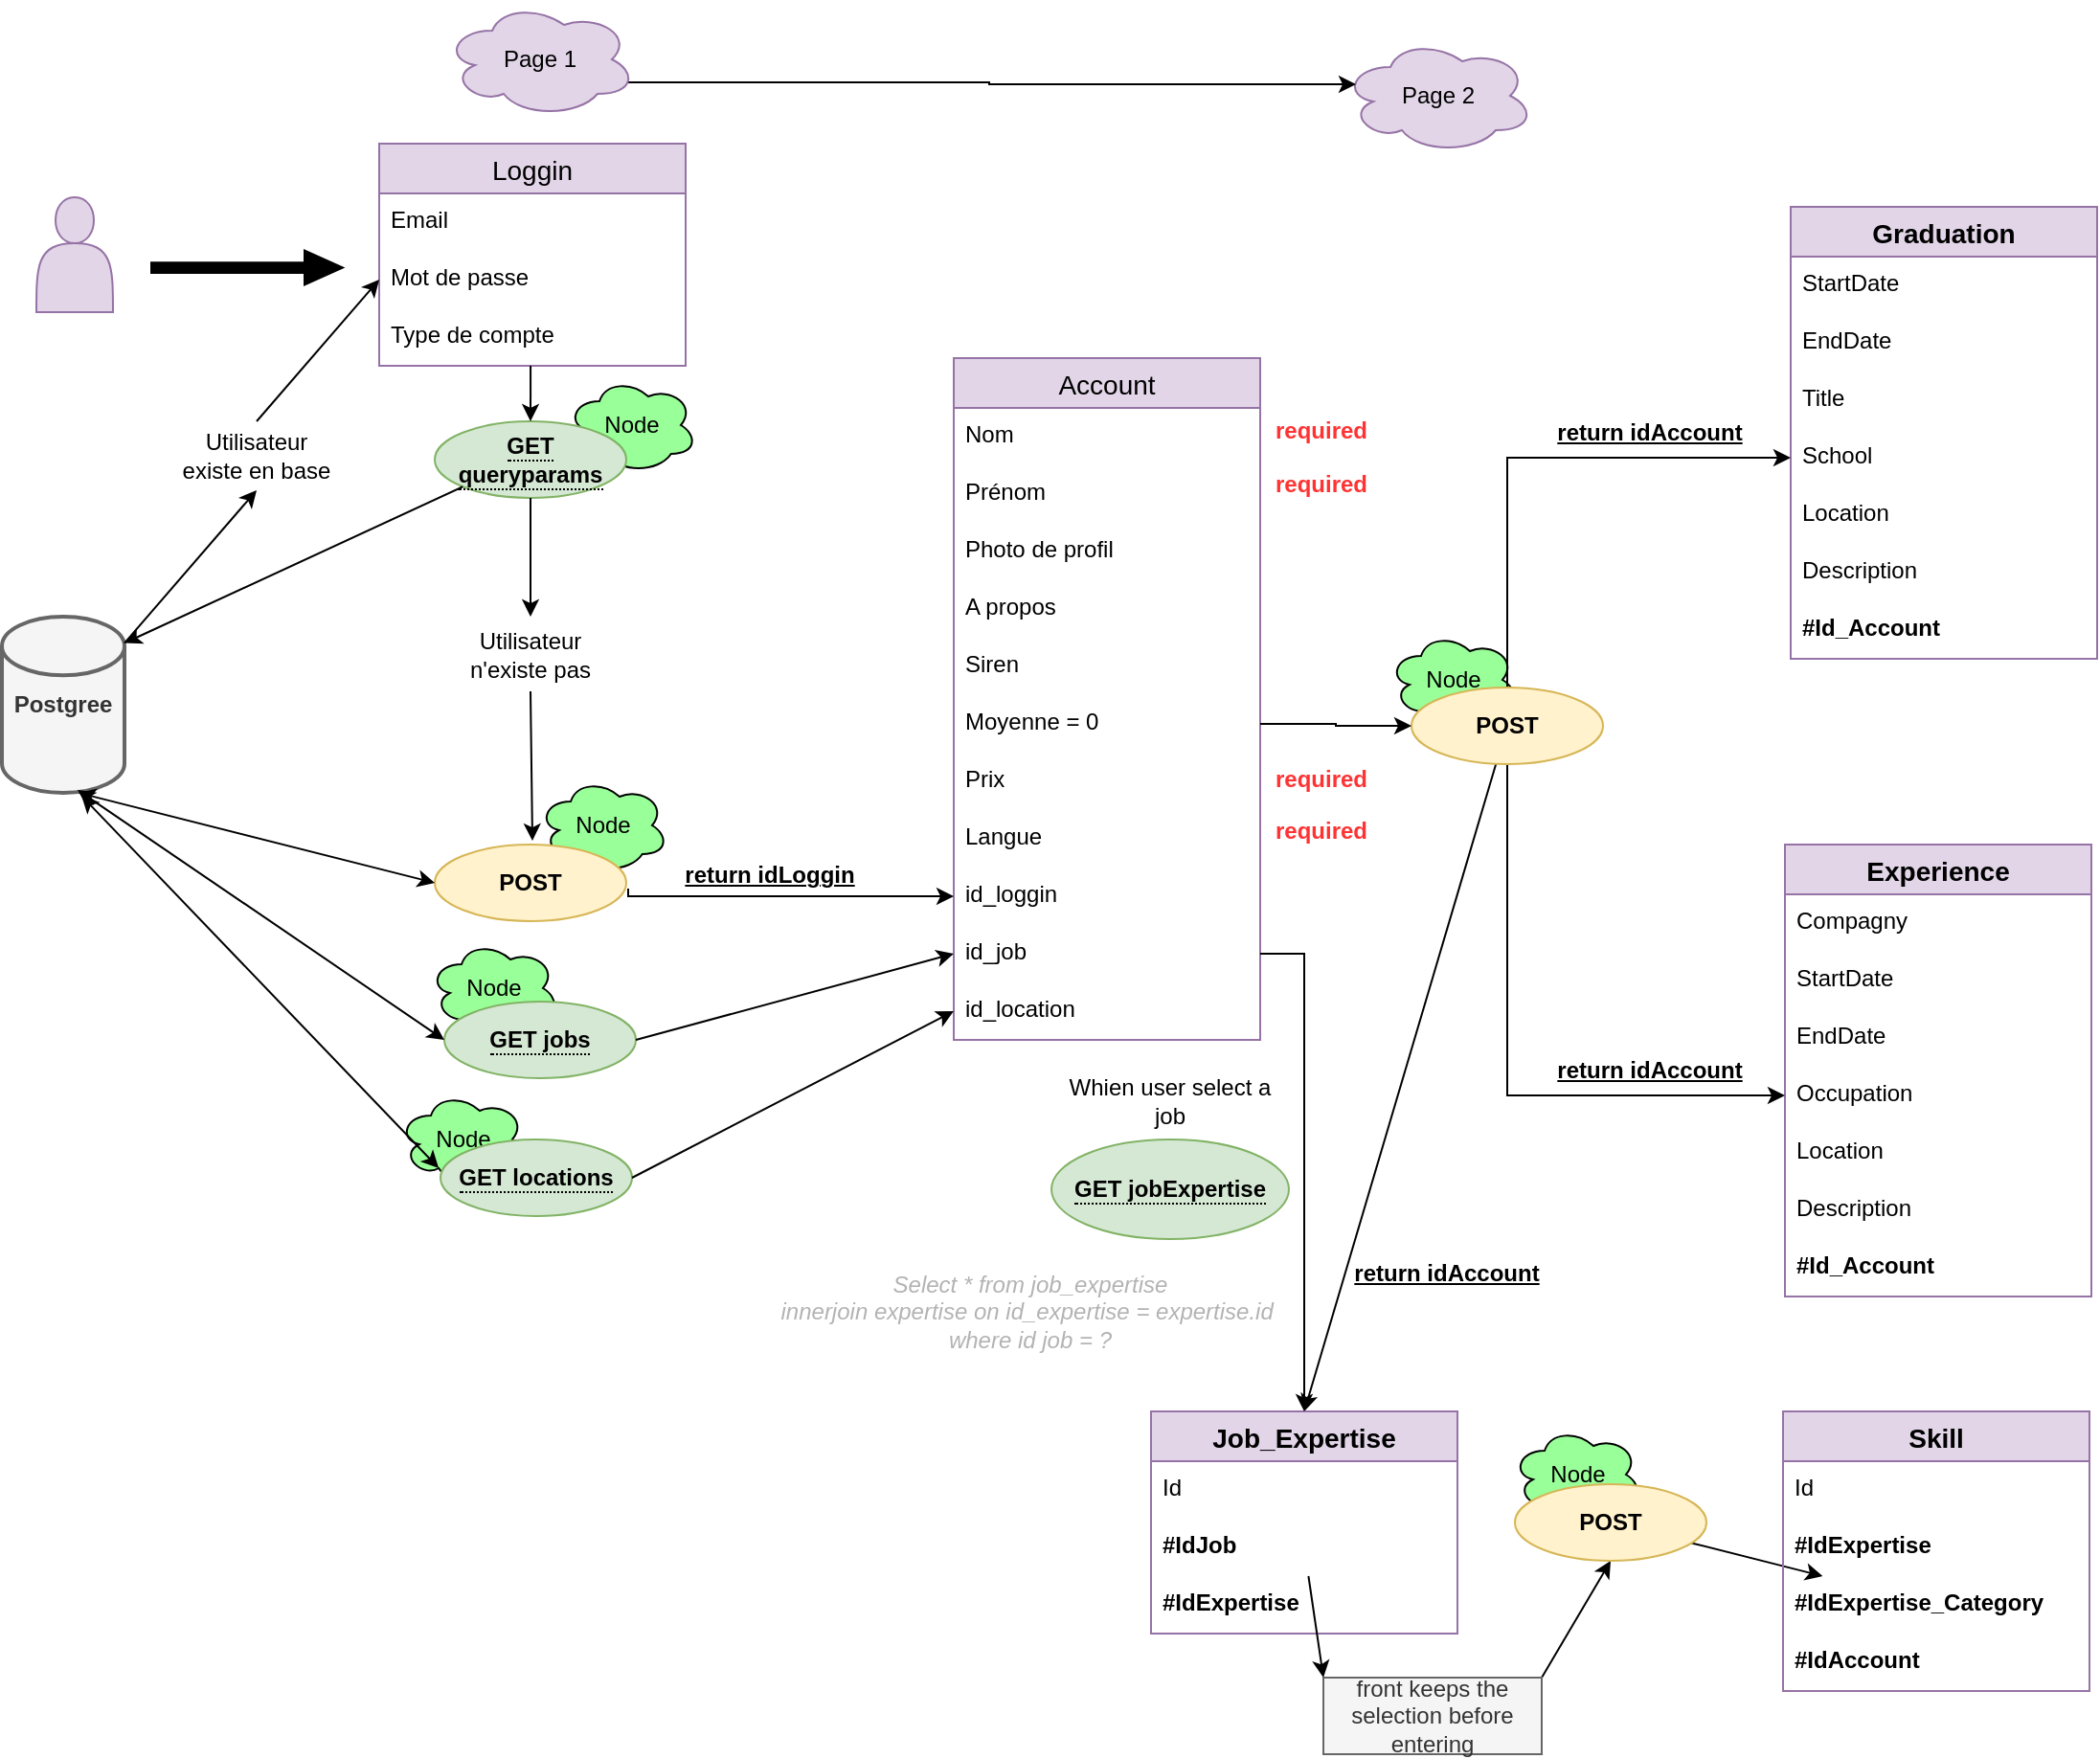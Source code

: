 <mxfile>
    <diagram id="_U-zam85fuSHyTI7UEU5" name="Parcours inscription Freelance">
        <mxGraphModel dx="2084" dy="1362" grid="0" gridSize="10" guides="1" tooltips="1" connect="1" arrows="1" fold="1" page="0" pageScale="1" pageWidth="827" pageHeight="1169" math="0" shadow="0">
            <root>
                <mxCell id="0"/>
                <mxCell id="1" parent="0"/>
                <mxCell id="14" value="Node" style="ellipse;shape=cloud;whiteSpace=wrap;html=1;fontColor=#000000;strokeColor=#000000;fillColor=#99FF99;" vertex="1" parent="1">
                    <mxGeometry x="673.5" y="735" width="68" height="50" as="geometry"/>
                </mxCell>
                <mxCell id="g_UKhMV2bHVW6zAszu1t-114" value="Node" style="ellipse;shape=cloud;whiteSpace=wrap;html=1;fontColor=#000000;strokeColor=#000000;fillColor=#99FF99;" parent="1" vertex="1">
                    <mxGeometry x="609" y="320" width="68" height="50" as="geometry"/>
                </mxCell>
                <mxCell id="g_UKhMV2bHVW6zAszu1t-70" value="Node" style="ellipse;shape=cloud;whiteSpace=wrap;html=1;fontColor=#000000;strokeColor=#000000;fillColor=#99FF99;" parent="1" vertex="1">
                    <mxGeometry x="92" y="560" width="68" height="50" as="geometry"/>
                </mxCell>
                <mxCell id="g_UKhMV2bHVW6zAszu1t-66" value="Node" style="ellipse;shape=cloud;whiteSpace=wrap;html=1;fontColor=#000000;strokeColor=#000000;fillColor=#99FF99;" parent="1" vertex="1">
                    <mxGeometry x="108" y="481" width="68" height="50" as="geometry"/>
                </mxCell>
                <mxCell id="g_UKhMV2bHVW6zAszu1t-60" value="Node" style="ellipse;shape=cloud;whiteSpace=wrap;html=1;fontColor=#000000;strokeColor=#000000;fillColor=#99FF99;" parent="1" vertex="1">
                    <mxGeometry x="180" y="187" width="68" height="50" as="geometry"/>
                </mxCell>
                <mxCell id="g_UKhMV2bHVW6zAszu1t-1" value="Loggin" style="swimlane;fontStyle=0;childLayout=stackLayout;horizontal=1;startSize=26;horizontalStack=0;resizeParent=1;resizeParentMax=0;resizeLast=0;collapsible=1;marginBottom=0;align=center;fontSize=14;fillColor=#e1d5e7;strokeColor=#9673a6;" parent="1" vertex="1">
                    <mxGeometry x="82" y="65" width="160" height="116" as="geometry"/>
                </mxCell>
                <mxCell id="g_UKhMV2bHVW6zAszu1t-2" value="Email" style="text;strokeColor=none;fillColor=none;spacingLeft=4;spacingRight=4;overflow=hidden;rotatable=0;points=[[0,0.5],[1,0.5]];portConstraint=eastwest;fontSize=12;" parent="g_UKhMV2bHVW6zAszu1t-1" vertex="1">
                    <mxGeometry y="26" width="160" height="30" as="geometry"/>
                </mxCell>
                <mxCell id="g_UKhMV2bHVW6zAszu1t-3" value="Mot de passe" style="text;strokeColor=none;fillColor=none;spacingLeft=4;spacingRight=4;overflow=hidden;rotatable=0;points=[[0,0.5],[1,0.5]];portConstraint=eastwest;fontSize=12;" parent="g_UKhMV2bHVW6zAszu1t-1" vertex="1">
                    <mxGeometry y="56" width="160" height="30" as="geometry"/>
                </mxCell>
                <mxCell id="g_UKhMV2bHVW6zAszu1t-4" value="Type de compte" style="text;strokeColor=none;fillColor=none;spacingLeft=4;spacingRight=4;overflow=hidden;rotatable=0;points=[[0,0.5],[1,0.5]];portConstraint=eastwest;fontSize=12;" parent="g_UKhMV2bHVW6zAszu1t-1" vertex="1">
                    <mxGeometry y="86" width="160" height="30" as="geometry"/>
                </mxCell>
                <mxCell id="g_UKhMV2bHVW6zAszu1t-5" value="Account" style="swimlane;fontStyle=0;childLayout=stackLayout;horizontal=1;startSize=26;horizontalStack=0;resizeParent=1;resizeParentMax=0;resizeLast=0;collapsible=1;marginBottom=0;align=center;fontSize=14;fillColor=#e1d5e7;strokeColor=#9673a6;" parent="1" vertex="1">
                    <mxGeometry x="382" y="177" width="160" height="356" as="geometry"/>
                </mxCell>
                <mxCell id="g_UKhMV2bHVW6zAszu1t-6" value="Nom" style="text;strokeColor=none;fillColor=none;spacingLeft=4;spacingRight=4;overflow=hidden;rotatable=0;points=[[0,0.5],[1,0.5]];portConstraint=eastwest;fontSize=12;" parent="g_UKhMV2bHVW6zAszu1t-5" vertex="1">
                    <mxGeometry y="26" width="160" height="30" as="geometry"/>
                </mxCell>
                <mxCell id="g_UKhMV2bHVW6zAszu1t-7" value="Prénom" style="text;strokeColor=none;fillColor=none;spacingLeft=4;spacingRight=4;overflow=hidden;rotatable=0;points=[[0,0.5],[1,0.5]];portConstraint=eastwest;fontSize=12;" parent="g_UKhMV2bHVW6zAszu1t-5" vertex="1">
                    <mxGeometry y="56" width="160" height="30" as="geometry"/>
                </mxCell>
                <mxCell id="g_UKhMV2bHVW6zAszu1t-8" value="Photo de profil" style="text;strokeColor=none;fillColor=none;spacingLeft=4;spacingRight=4;overflow=hidden;rotatable=0;points=[[0,0.5],[1,0.5]];portConstraint=eastwest;fontSize=12;" parent="g_UKhMV2bHVW6zAszu1t-5" vertex="1">
                    <mxGeometry y="86" width="160" height="30" as="geometry"/>
                </mxCell>
                <mxCell id="g_UKhMV2bHVW6zAszu1t-16" value="A propos" style="text;strokeColor=none;fillColor=none;spacingLeft=4;spacingRight=4;overflow=hidden;rotatable=0;points=[[0,0.5],[1,0.5]];portConstraint=eastwest;fontSize=12;" parent="g_UKhMV2bHVW6zAszu1t-5" vertex="1">
                    <mxGeometry y="116" width="160" height="30" as="geometry"/>
                </mxCell>
                <mxCell id="g_UKhMV2bHVW6zAszu1t-17" value="Siren" style="text;strokeColor=none;fillColor=none;spacingLeft=4;spacingRight=4;overflow=hidden;rotatable=0;points=[[0,0.5],[1,0.5]];portConstraint=eastwest;fontSize=12;" parent="g_UKhMV2bHVW6zAszu1t-5" vertex="1">
                    <mxGeometry y="146" width="160" height="30" as="geometry"/>
                </mxCell>
                <mxCell id="g_UKhMV2bHVW6zAszu1t-18" value="Moyenne = 0" style="text;strokeColor=none;fillColor=none;spacingLeft=4;spacingRight=4;overflow=hidden;rotatable=0;points=[[0,0.5],[1,0.5]];portConstraint=eastwest;fontSize=12;" parent="g_UKhMV2bHVW6zAszu1t-5" vertex="1">
                    <mxGeometry y="176" width="160" height="30" as="geometry"/>
                </mxCell>
                <mxCell id="g_UKhMV2bHVW6zAszu1t-23" value="Prix" style="text;strokeColor=none;fillColor=none;spacingLeft=4;spacingRight=4;overflow=hidden;rotatable=0;points=[[0,0.5],[1,0.5]];portConstraint=eastwest;fontSize=12;fontColor=#000000;" parent="g_UKhMV2bHVW6zAszu1t-5" vertex="1">
                    <mxGeometry y="206" width="160" height="30" as="geometry"/>
                </mxCell>
                <mxCell id="g_UKhMV2bHVW6zAszu1t-25" value="Langue" style="text;strokeColor=none;fillColor=none;spacingLeft=4;spacingRight=4;overflow=hidden;rotatable=0;points=[[0,0.5],[1,0.5]];portConstraint=eastwest;fontSize=12;fontColor=#000000;" parent="g_UKhMV2bHVW6zAszu1t-5" vertex="1">
                    <mxGeometry y="236" width="160" height="30" as="geometry"/>
                </mxCell>
                <mxCell id="g_UKhMV2bHVW6zAszu1t-26" value="id_loggin" style="text;strokeColor=none;fillColor=none;spacingLeft=4;spacingRight=4;overflow=hidden;rotatable=0;points=[[0,0.5],[1,0.5]];portConstraint=eastwest;fontSize=12;fontColor=#000000;" parent="g_UKhMV2bHVW6zAszu1t-5" vertex="1">
                    <mxGeometry y="266" width="160" height="30" as="geometry"/>
                </mxCell>
                <mxCell id="g_UKhMV2bHVW6zAszu1t-27" value="id_job" style="text;strokeColor=none;fillColor=none;spacingLeft=4;spacingRight=4;overflow=hidden;rotatable=0;points=[[0,0.5],[1,0.5]];portConstraint=eastwest;fontSize=12;fontColor=#000000;" parent="g_UKhMV2bHVW6zAszu1t-5" vertex="1">
                    <mxGeometry y="296" width="160" height="30" as="geometry"/>
                </mxCell>
                <mxCell id="g_UKhMV2bHVW6zAszu1t-19" value="id_location" style="text;strokeColor=none;fillColor=none;spacingLeft=4;spacingRight=4;overflow=hidden;rotatable=0;points=[[0,0.5],[1,0.5]];portConstraint=eastwest;fontSize=12;fontColor=#000000;" parent="g_UKhMV2bHVW6zAszu1t-5" vertex="1">
                    <mxGeometry y="326" width="160" height="30" as="geometry"/>
                </mxCell>
                <mxCell id="g_UKhMV2bHVW6zAszu1t-31" style="edgeStyle=orthogonalEdgeStyle;rounded=0;orthogonalLoop=1;jettySize=auto;html=1;fontColor=#FF3333;entryX=0;entryY=0.5;entryDx=0;entryDy=0;" parent="1" target="g_UKhMV2bHVW6zAszu1t-26" edge="1">
                    <mxGeometry relative="1" as="geometry">
                        <mxPoint x="307" y="454" as="targetPoint"/>
                        <mxPoint x="212" y="454" as="sourcePoint"/>
                        <Array as="points">
                            <mxPoint x="212" y="458"/>
                        </Array>
                    </mxGeometry>
                </mxCell>
                <mxCell id="g_UKhMV2bHVW6zAszu1t-15" value="Page 2" style="ellipse;shape=cloud;whiteSpace=wrap;html=1;align=center;fillColor=#e1d5e7;strokeColor=#9673a6;" parent="1" vertex="1">
                    <mxGeometry x="585" y="10" width="100" height="60" as="geometry"/>
                </mxCell>
                <mxCell id="g_UKhMV2bHVW6zAszu1t-20" value="required" style="text;strokeColor=none;fillColor=none;spacingLeft=4;spacingRight=4;overflow=hidden;rotatable=0;points=[[0,0.5],[1,0.5]];portConstraint=eastwest;fontSize=12;fontColor=#FF3333;fontStyle=1" parent="1" vertex="1">
                    <mxGeometry x="544" y="201" width="65" height="30" as="geometry"/>
                </mxCell>
                <mxCell id="g_UKhMV2bHVW6zAszu1t-21" value="required" style="text;strokeColor=none;fillColor=none;spacingLeft=4;spacingRight=4;overflow=hidden;rotatable=0;points=[[0,0.5],[1,0.5]];portConstraint=eastwest;fontSize=12;fontColor=#FF3333;fontStyle=1" parent="1" vertex="1">
                    <mxGeometry x="544" y="229" width="65" height="30" as="geometry"/>
                </mxCell>
                <mxCell id="g_UKhMV2bHVW6zAszu1t-22" value="required" style="text;strokeColor=none;fillColor=none;spacingLeft=4;spacingRight=4;overflow=hidden;rotatable=0;points=[[0,0.5],[1,0.5]];portConstraint=eastwest;fontSize=12;fontColor=#FF3333;fontStyle=1" parent="1" vertex="1">
                    <mxGeometry x="544" y="383" width="65" height="30" as="geometry"/>
                </mxCell>
                <mxCell id="g_UKhMV2bHVW6zAszu1t-24" value="required" style="text;strokeColor=none;fillColor=none;spacingLeft=4;spacingRight=4;overflow=hidden;rotatable=0;points=[[0,0.5],[1,0.5]];portConstraint=eastwest;fontSize=12;fontColor=#FF3333;fontStyle=1" parent="1" vertex="1">
                    <mxGeometry x="544" y="410" width="65" height="30" as="geometry"/>
                </mxCell>
                <mxCell id="g_UKhMV2bHVW6zAszu1t-90" style="edgeStyle=orthogonalEdgeStyle;rounded=0;orthogonalLoop=1;jettySize=auto;html=1;exitX=0.96;exitY=0.7;exitDx=0;exitDy=0;exitPerimeter=0;entryX=0.07;entryY=0.4;entryDx=0;entryDy=0;entryPerimeter=0;fontColor=#000000;" parent="1" source="g_UKhMV2bHVW6zAszu1t-28" target="g_UKhMV2bHVW6zAszu1t-15" edge="1">
                    <mxGeometry relative="1" as="geometry"/>
                </mxCell>
                <mxCell id="g_UKhMV2bHVW6zAszu1t-28" value="Page 1" style="ellipse;shape=cloud;whiteSpace=wrap;html=1;align=center;fillColor=#e1d5e7;strokeColor=#9673a6;" parent="1" vertex="1">
                    <mxGeometry x="116" y="-9" width="100" height="60" as="geometry"/>
                </mxCell>
                <mxCell id="g_UKhMV2bHVW6zAszu1t-36" value="&lt;span style=&quot;border-bottom: 1px dotted&quot;&gt;GET queryparams&lt;/span&gt;" style="ellipse;whiteSpace=wrap;html=1;align=center;fillColor=#d5e8d4;strokeColor=#82b366;fontStyle=1" parent="1" vertex="1">
                    <mxGeometry x="111" y="210" width="100" height="40" as="geometry"/>
                </mxCell>
                <mxCell id="g_UKhMV2bHVW6zAszu1t-39" value="" style="endArrow=classic;html=1;rounded=0;fontColor=#0000CC;exitX=0.494;exitY=1;exitDx=0;exitDy=0;exitPerimeter=0;entryX=0.5;entryY=0;entryDx=0;entryDy=0;" parent="1" source="g_UKhMV2bHVW6zAszu1t-4" target="g_UKhMV2bHVW6zAszu1t-36" edge="1">
                    <mxGeometry width="50" height="50" relative="1" as="geometry">
                        <mxPoint x="799" y="302" as="sourcePoint"/>
                        <mxPoint x="849" y="252" as="targetPoint"/>
                    </mxGeometry>
                </mxCell>
                <mxCell id="g_UKhMV2bHVW6zAszu1t-41" value="" style="endArrow=classic;html=1;rounded=0;fontColor=#0000CC;exitX=0.5;exitY=1;exitDx=0;exitDy=0;entryX=0.5;entryY=0;entryDx=0;entryDy=0;" parent="1" source="g_UKhMV2bHVW6zAszu1t-36" target="g_UKhMV2bHVW6zAszu1t-53" edge="1">
                    <mxGeometry width="50" height="50" relative="1" as="geometry">
                        <mxPoint x="171.04" y="191" as="sourcePoint"/>
                        <mxPoint x="161" y="301" as="targetPoint"/>
                    </mxGeometry>
                </mxCell>
                <mxCell id="g_UKhMV2bHVW6zAszu1t-42" value="" style="endArrow=classic;html=1;rounded=0;fontColor=#0000CC;exitX=0.5;exitY=1;exitDx=0;exitDy=0;entryX=0.5;entryY=0;entryDx=0;entryDy=0;" parent="1" edge="1">
                    <mxGeometry width="50" height="50" relative="1" as="geometry">
                        <mxPoint x="161" y="351" as="sourcePoint"/>
                        <mxPoint x="162" y="429" as="targetPoint"/>
                    </mxGeometry>
                </mxCell>
                <mxCell id="g_UKhMV2bHVW6zAszu1t-46" value="" style="shape=actor;whiteSpace=wrap;html=1;fillColor=#e1d5e7;strokeColor=#9673a6;" parent="1" vertex="1">
                    <mxGeometry x="-97" y="93" width="40" height="60" as="geometry"/>
                </mxCell>
                <mxCell id="g_UKhMV2bHVW6zAszu1t-47" value="" style="shape=singleArrow;whiteSpace=wrap;html=1;fillColor=#000000;strokeColor=#000000;fontColor=#333333;" parent="1" vertex="1">
                    <mxGeometry x="-37" y="120.78" width="100" height="18" as="geometry"/>
                </mxCell>
                <mxCell id="g_UKhMV2bHVW6zAszu1t-48" value="&lt;b&gt;Postgree&lt;/b&gt;" style="strokeWidth=2;html=1;shape=mxgraph.flowchart.database;whiteSpace=wrap;fontColor=#333333;fillColor=#f5f5f5;strokeColor=#666666;" parent="1" vertex="1">
                    <mxGeometry x="-115" y="312" width="64" height="92" as="geometry"/>
                </mxCell>
                <mxCell id="g_UKhMV2bHVW6zAszu1t-53" value="&lt;font color=&quot;#000000&quot;&gt;Utilisateur n'existe pas&lt;/font&gt;" style="text;html=1;strokeColor=none;fillColor=none;align=center;verticalAlign=middle;whiteSpace=wrap;rounded=0;fontColor=#0000CC;" parent="1" vertex="1">
                    <mxGeometry x="126" y="312" width="70" height="39" as="geometry"/>
                </mxCell>
                <mxCell id="g_UKhMV2bHVW6zAszu1t-54" value="&lt;font color=&quot;#000000&quot;&gt;Utilisateur existe en base&lt;/font&gt;" style="text;html=1;strokeColor=none;fillColor=none;align=center;verticalAlign=middle;whiteSpace=wrap;rounded=0;fontColor=#0000CC;" parent="1" vertex="1">
                    <mxGeometry x="-27" y="210" width="90" height="36" as="geometry"/>
                </mxCell>
                <mxCell id="g_UKhMV2bHVW6zAszu1t-56" value="" style="endArrow=classic;html=1;rounded=0;fontColor=#000000;exitX=0.5;exitY=0;exitDx=0;exitDy=0;entryX=0;entryY=0.5;entryDx=0;entryDy=0;" parent="1" source="g_UKhMV2bHVW6zAszu1t-54" target="g_UKhMV2bHVW6zAszu1t-3" edge="1">
                    <mxGeometry width="50" height="50" relative="1" as="geometry">
                        <mxPoint x="799" y="279" as="sourcePoint"/>
                        <mxPoint x="849" y="229" as="targetPoint"/>
                    </mxGeometry>
                </mxCell>
                <mxCell id="g_UKhMV2bHVW6zAszu1t-57" value="&lt;font color=&quot;#000000&quot;&gt;&lt;b&gt;&lt;u&gt;return idLoggin&lt;/u&gt;&lt;/b&gt;&lt;/font&gt;" style="text;html=1;strokeColor=none;fillColor=none;align=center;verticalAlign=middle;whiteSpace=wrap;rounded=0;fontColor=#0000CC;" parent="1" vertex="1">
                    <mxGeometry x="240" y="427" width="92" height="39" as="geometry"/>
                </mxCell>
                <mxCell id="g_UKhMV2bHVW6zAszu1t-58" value="" style="endArrow=classic;html=1;rounded=0;fontColor=#000000;exitX=0;exitY=1;exitDx=0;exitDy=0;entryX=1;entryY=0.15;entryDx=0;entryDy=0;entryPerimeter=0;" parent="1" source="g_UKhMV2bHVW6zAszu1t-36" target="g_UKhMV2bHVW6zAszu1t-48" edge="1">
                    <mxGeometry width="50" height="50" relative="1" as="geometry">
                        <mxPoint x="799" y="286" as="sourcePoint"/>
                        <mxPoint x="849" y="236" as="targetPoint"/>
                    </mxGeometry>
                </mxCell>
                <mxCell id="g_UKhMV2bHVW6zAszu1t-62" value="Node" style="ellipse;shape=cloud;whiteSpace=wrap;html=1;fontColor=#000000;strokeColor=#000000;fillColor=#99FF99;" parent="1" vertex="1">
                    <mxGeometry x="165" y="396" width="68" height="50" as="geometry"/>
                </mxCell>
                <mxCell id="g_UKhMV2bHVW6zAszu1t-59" value="" style="endArrow=classic;html=1;rounded=0;fontColor=#000000;exitX=1;exitY=0.15;exitDx=0;exitDy=0;exitPerimeter=0;entryX=0.5;entryY=1;entryDx=0;entryDy=0;" parent="1" source="g_UKhMV2bHVW6zAszu1t-48" target="g_UKhMV2bHVW6zAszu1t-54" edge="1">
                    <mxGeometry width="50" height="50" relative="1" as="geometry">
                        <mxPoint x="799" y="286" as="sourcePoint"/>
                        <mxPoint x="849" y="236" as="targetPoint"/>
                    </mxGeometry>
                </mxCell>
                <mxCell id="g_UKhMV2bHVW6zAszu1t-37" value="POST" style="ellipse;whiteSpace=wrap;html=1;align=center;fillColor=#fff2cc;strokeColor=#d6b656;fontStyle=1" parent="1" vertex="1">
                    <mxGeometry x="111" y="431" width="100" height="40" as="geometry"/>
                </mxCell>
                <mxCell id="g_UKhMV2bHVW6zAszu1t-64" value="" style="endArrow=classic;startArrow=classic;html=1;rounded=0;fontColor=#000000;entryX=0;entryY=0.5;entryDx=0;entryDy=0;" parent="1" target="g_UKhMV2bHVW6zAszu1t-37" edge="1">
                    <mxGeometry width="50" height="50" relative="1" as="geometry">
                        <mxPoint x="-75" y="404" as="sourcePoint"/>
                        <mxPoint x="849" y="236" as="targetPoint"/>
                    </mxGeometry>
                </mxCell>
                <mxCell id="g_UKhMV2bHVW6zAszu1t-65" value="&lt;span style=&quot;border-bottom: 1px dotted&quot;&gt;GET jobs&lt;/span&gt;" style="ellipse;whiteSpace=wrap;html=1;align=center;fillColor=#d5e8d4;strokeColor=#82b366;fontStyle=1" parent="1" vertex="1">
                    <mxGeometry x="116" y="513" width="100" height="40" as="geometry"/>
                </mxCell>
                <mxCell id="g_UKhMV2bHVW6zAszu1t-67" value="" style="endArrow=classic;startArrow=classic;html=1;rounded=0;fontColor=#000000;exitX=0.617;exitY=0.983;exitDx=0;exitDy=0;exitPerimeter=0;entryX=0;entryY=0.5;entryDx=0;entryDy=0;" parent="1" source="g_UKhMV2bHVW6zAszu1t-48" target="g_UKhMV2bHVW6zAszu1t-65" edge="1">
                    <mxGeometry width="50" height="50" relative="1" as="geometry">
                        <mxPoint x="799" y="493" as="sourcePoint"/>
                        <mxPoint x="849" y="443" as="targetPoint"/>
                    </mxGeometry>
                </mxCell>
                <mxCell id="g_UKhMV2bHVW6zAszu1t-68" value="" style="endArrow=classic;html=1;rounded=0;fontColor=#000000;exitX=1;exitY=0.5;exitDx=0;exitDy=0;entryX=0;entryY=0.5;entryDx=0;entryDy=0;" parent="1" source="g_UKhMV2bHVW6zAszu1t-65" target="g_UKhMV2bHVW6zAszu1t-27" edge="1">
                    <mxGeometry width="50" height="50" relative="1" as="geometry">
                        <mxPoint x="799" y="493" as="sourcePoint"/>
                        <mxPoint x="849" y="443" as="targetPoint"/>
                    </mxGeometry>
                </mxCell>
                <mxCell id="g_UKhMV2bHVW6zAszu1t-69" value="&lt;span style=&quot;border-bottom: 1px dotted&quot;&gt;GET locations&lt;/span&gt;" style="ellipse;whiteSpace=wrap;html=1;align=center;fillColor=#d5e8d4;strokeColor=#82b366;fontStyle=1" parent="1" vertex="1">
                    <mxGeometry x="114" y="585" width="100" height="40" as="geometry"/>
                </mxCell>
                <mxCell id="g_UKhMV2bHVW6zAszu1t-71" value="" style="endArrow=classic;startArrow=classic;html=1;rounded=0;fontColor=#000000;entryX=0.65;entryY=1.017;entryDx=0;entryDy=0;entryPerimeter=0;exitX=0.31;exitY=0.8;exitDx=0;exitDy=0;exitPerimeter=0;" parent="1" source="g_UKhMV2bHVW6zAszu1t-70" target="g_UKhMV2bHVW6zAszu1t-48" edge="1">
                    <mxGeometry width="50" height="50" relative="1" as="geometry">
                        <mxPoint x="799" y="493" as="sourcePoint"/>
                        <mxPoint x="849" y="443" as="targetPoint"/>
                    </mxGeometry>
                </mxCell>
                <mxCell id="g_UKhMV2bHVW6zAszu1t-72" value="" style="endArrow=classic;html=1;rounded=0;fontColor=#000000;exitX=1;exitY=0.5;exitDx=0;exitDy=0;entryX=0;entryY=0.5;entryDx=0;entryDy=0;" parent="1" source="g_UKhMV2bHVW6zAszu1t-69" target="g_UKhMV2bHVW6zAszu1t-19" edge="1">
                    <mxGeometry width="50" height="50" relative="1" as="geometry">
                        <mxPoint x="799" y="493" as="sourcePoint"/>
                        <mxPoint x="849" y="443" as="targetPoint"/>
                    </mxGeometry>
                </mxCell>
                <mxCell id="g_UKhMV2bHVW6zAszu1t-92" value="Graduation" style="swimlane;fontStyle=1;childLayout=stackLayout;horizontal=1;startSize=26;horizontalStack=0;resizeParent=1;resizeParentMax=0;resizeLast=0;collapsible=1;marginBottom=0;align=center;fontSize=14;fillColor=#e1d5e7;strokeColor=#9673a6;" parent="1" vertex="1">
                    <mxGeometry x="819" y="98" width="160" height="236" as="geometry"/>
                </mxCell>
                <mxCell id="g_UKhMV2bHVW6zAszu1t-94" value="StartDate" style="text;strokeColor=none;fillColor=none;spacingLeft=4;spacingRight=4;overflow=hidden;rotatable=0;points=[[0,0.5],[1,0.5]];portConstraint=eastwest;fontSize=12;" parent="g_UKhMV2bHVW6zAszu1t-92" vertex="1">
                    <mxGeometry y="26" width="160" height="30" as="geometry"/>
                </mxCell>
                <mxCell id="g_UKhMV2bHVW6zAszu1t-95" value="EndDate" style="text;strokeColor=none;fillColor=none;spacingLeft=4;spacingRight=4;overflow=hidden;rotatable=0;points=[[0,0.5],[1,0.5]];portConstraint=eastwest;fontSize=12;" parent="g_UKhMV2bHVW6zAszu1t-92" vertex="1">
                    <mxGeometry y="56" width="160" height="30" as="geometry"/>
                </mxCell>
                <mxCell id="g_UKhMV2bHVW6zAszu1t-96" value="Title" style="text;strokeColor=none;fillColor=none;spacingLeft=4;spacingRight=4;overflow=hidden;rotatable=0;points=[[0,0.5],[1,0.5]];portConstraint=eastwest;fontSize=12;" parent="g_UKhMV2bHVW6zAszu1t-92" vertex="1">
                    <mxGeometry y="86" width="160" height="30" as="geometry"/>
                </mxCell>
                <mxCell id="g_UKhMV2bHVW6zAszu1t-97" value="School" style="text;strokeColor=none;fillColor=none;spacingLeft=4;spacingRight=4;overflow=hidden;rotatable=0;points=[[0,0.5],[1,0.5]];portConstraint=eastwest;fontSize=12;" parent="g_UKhMV2bHVW6zAszu1t-92" vertex="1">
                    <mxGeometry y="116" width="160" height="30" as="geometry"/>
                </mxCell>
                <mxCell id="g_UKhMV2bHVW6zAszu1t-98" value="Location" style="text;strokeColor=none;fillColor=none;spacingLeft=4;spacingRight=4;overflow=hidden;rotatable=0;points=[[0,0.5],[1,0.5]];portConstraint=eastwest;fontSize=12;" parent="g_UKhMV2bHVW6zAszu1t-92" vertex="1">
                    <mxGeometry y="146" width="160" height="30" as="geometry"/>
                </mxCell>
                <mxCell id="g_UKhMV2bHVW6zAszu1t-99" value="Description" style="text;strokeColor=none;fillColor=none;spacingLeft=4;spacingRight=4;overflow=hidden;rotatable=0;points=[[0,0.5],[1,0.5]];portConstraint=eastwest;fontSize=12;" parent="g_UKhMV2bHVW6zAszu1t-92" vertex="1">
                    <mxGeometry y="176" width="160" height="30" as="geometry"/>
                </mxCell>
                <mxCell id="g_UKhMV2bHVW6zAszu1t-100" value="#Id_Account" style="text;strokeColor=none;fillColor=none;spacingLeft=4;spacingRight=4;overflow=hidden;rotatable=0;points=[[0,0.5],[1,0.5]];portConstraint=eastwest;fontSize=12;fontStyle=1" parent="g_UKhMV2bHVW6zAszu1t-92" vertex="1">
                    <mxGeometry y="206" width="160" height="30" as="geometry"/>
                </mxCell>
                <mxCell id="g_UKhMV2bHVW6zAszu1t-101" value="Experience" style="swimlane;fontStyle=1;childLayout=stackLayout;horizontal=1;startSize=26;horizontalStack=0;resizeParent=1;resizeParentMax=0;resizeLast=0;collapsible=1;marginBottom=0;align=center;fontSize=14;fillColor=#e1d5e7;strokeColor=#9673a6;" parent="1" vertex="1">
                    <mxGeometry x="816" y="431" width="160" height="236" as="geometry"/>
                </mxCell>
                <mxCell id="g_UKhMV2bHVW6zAszu1t-103" value="Compagny" style="text;strokeColor=none;fillColor=none;spacingLeft=4;spacingRight=4;overflow=hidden;rotatable=0;points=[[0,0.5],[1,0.5]];portConstraint=eastwest;fontSize=12;" parent="g_UKhMV2bHVW6zAszu1t-101" vertex="1">
                    <mxGeometry y="26" width="160" height="30" as="geometry"/>
                </mxCell>
                <mxCell id="g_UKhMV2bHVW6zAszu1t-104" value="StartDate" style="text;strokeColor=none;fillColor=none;spacingLeft=4;spacingRight=4;overflow=hidden;rotatable=0;points=[[0,0.5],[1,0.5]];portConstraint=eastwest;fontSize=12;" parent="g_UKhMV2bHVW6zAszu1t-101" vertex="1">
                    <mxGeometry y="56" width="160" height="30" as="geometry"/>
                </mxCell>
                <mxCell id="g_UKhMV2bHVW6zAszu1t-105" value="EndDate" style="text;strokeColor=none;fillColor=none;spacingLeft=4;spacingRight=4;overflow=hidden;rotatable=0;points=[[0,0.5],[1,0.5]];portConstraint=eastwest;fontSize=12;" parent="g_UKhMV2bHVW6zAszu1t-101" vertex="1">
                    <mxGeometry y="86" width="160" height="30" as="geometry"/>
                </mxCell>
                <mxCell id="g_UKhMV2bHVW6zAszu1t-106" value="Occupation" style="text;strokeColor=none;fillColor=none;spacingLeft=4;spacingRight=4;overflow=hidden;rotatable=0;points=[[0,0.5],[1,0.5]];portConstraint=eastwest;fontSize=12;" parent="g_UKhMV2bHVW6zAszu1t-101" vertex="1">
                    <mxGeometry y="116" width="160" height="30" as="geometry"/>
                </mxCell>
                <mxCell id="g_UKhMV2bHVW6zAszu1t-107" value="Location" style="text;strokeColor=none;fillColor=none;spacingLeft=4;spacingRight=4;overflow=hidden;rotatable=0;points=[[0,0.5],[1,0.5]];portConstraint=eastwest;fontSize=12;" parent="g_UKhMV2bHVW6zAszu1t-101" vertex="1">
                    <mxGeometry y="146" width="160" height="30" as="geometry"/>
                </mxCell>
                <mxCell id="g_UKhMV2bHVW6zAszu1t-108" value="Description" style="text;strokeColor=none;fillColor=none;spacingLeft=4;spacingRight=4;overflow=hidden;rotatable=0;points=[[0,0.5],[1,0.5]];portConstraint=eastwest;fontSize=12;" parent="g_UKhMV2bHVW6zAszu1t-101" vertex="1">
                    <mxGeometry y="176" width="160" height="30" as="geometry"/>
                </mxCell>
                <mxCell id="g_UKhMV2bHVW6zAszu1t-109" value="#Id_Account" style="text;strokeColor=none;fillColor=none;spacingLeft=4;spacingRight=4;overflow=hidden;rotatable=0;points=[[0,0.5],[1,0.5]];portConstraint=eastwest;fontSize=12;fontStyle=1" parent="g_UKhMV2bHVW6zAszu1t-101" vertex="1">
                    <mxGeometry y="206" width="160" height="30" as="geometry"/>
                </mxCell>
                <mxCell id="g_UKhMV2bHVW6zAszu1t-115" style="edgeStyle=orthogonalEdgeStyle;rounded=0;orthogonalLoop=1;jettySize=auto;html=1;entryX=0;entryY=0.5;entryDx=0;entryDy=0;fontColor=#000000;" parent="1" source="g_UKhMV2bHVW6zAszu1t-112" target="g_UKhMV2bHVW6zAszu1t-97" edge="1">
                    <mxGeometry relative="1" as="geometry"/>
                </mxCell>
                <mxCell id="g_UKhMV2bHVW6zAszu1t-116" style="edgeStyle=orthogonalEdgeStyle;rounded=0;orthogonalLoop=1;jettySize=auto;html=1;exitX=0.5;exitY=1;exitDx=0;exitDy=0;entryX=0;entryY=0.5;entryDx=0;entryDy=0;fontColor=#000000;" parent="1" source="g_UKhMV2bHVW6zAszu1t-112" target="g_UKhMV2bHVW6zAszu1t-106" edge="1">
                    <mxGeometry relative="1" as="geometry"/>
                </mxCell>
                <mxCell id="21" style="edgeStyle=none;html=1;entryX=0.5;entryY=0;entryDx=0;entryDy=0;" edge="1" parent="1" source="g_UKhMV2bHVW6zAszu1t-112" target="g_UKhMV2bHVW6zAszu1t-119">
                    <mxGeometry relative="1" as="geometry"/>
                </mxCell>
                <mxCell id="g_UKhMV2bHVW6zAszu1t-112" value="POST" style="ellipse;whiteSpace=wrap;html=1;align=center;fillColor=#fff2cc;strokeColor=#d6b656;fontStyle=1" parent="1" vertex="1">
                    <mxGeometry x="621" y="349" width="100" height="40" as="geometry"/>
                </mxCell>
                <mxCell id="g_UKhMV2bHVW6zAszu1t-113" style="edgeStyle=orthogonalEdgeStyle;rounded=0;orthogonalLoop=1;jettySize=auto;html=1;fontColor=#000000;" parent="1" source="g_UKhMV2bHVW6zAszu1t-18" target="g_UKhMV2bHVW6zAszu1t-112" edge="1">
                    <mxGeometry relative="1" as="geometry"/>
                </mxCell>
                <mxCell id="g_UKhMV2bHVW6zAszu1t-117" value="&lt;font color=&quot;#000000&quot;&gt;&lt;b&gt;&lt;u&gt;return idAccount&lt;/u&gt;&lt;/b&gt;&lt;/font&gt;" style="text;html=1;strokeColor=none;fillColor=none;align=center;verticalAlign=middle;whiteSpace=wrap;rounded=0;fontColor=#0000CC;" parent="1" vertex="1">
                    <mxGeometry x="694" y="196.5" width="103" height="39" as="geometry"/>
                </mxCell>
                <mxCell id="g_UKhMV2bHVW6zAszu1t-118" value="&lt;font color=&quot;#000000&quot;&gt;&lt;b&gt;&lt;u&gt;return idAccount&lt;/u&gt;&lt;/b&gt;&lt;/font&gt;" style="text;html=1;strokeColor=none;fillColor=none;align=center;verticalAlign=middle;whiteSpace=wrap;rounded=0;fontColor=#0000CC;" parent="1" vertex="1">
                    <mxGeometry x="694" y="529.5" width="103" height="39" as="geometry"/>
                </mxCell>
                <mxCell id="g_UKhMV2bHVW6zAszu1t-119" value="Job_Expertise" style="swimlane;fontStyle=1;childLayout=stackLayout;horizontal=1;startSize=26;horizontalStack=0;resizeParent=1;resizeParentMax=0;resizeLast=0;collapsible=1;marginBottom=0;align=center;fontSize=14;fillColor=#e1d5e7;strokeColor=#9673a6;" parent="1" vertex="1">
                    <mxGeometry x="485" y="727" width="160" height="116" as="geometry"/>
                </mxCell>
                <mxCell id="g_UKhMV2bHVW6zAszu1t-120" value="Id" style="text;strokeColor=none;fillColor=none;spacingLeft=4;spacingRight=4;overflow=hidden;rotatable=0;points=[[0,0.5],[1,0.5]];portConstraint=eastwest;fontSize=12;" parent="g_UKhMV2bHVW6zAszu1t-119" vertex="1">
                    <mxGeometry y="26" width="160" height="30" as="geometry"/>
                </mxCell>
                <mxCell id="g_UKhMV2bHVW6zAszu1t-121" value="#IdJob" style="text;strokeColor=none;fillColor=none;spacingLeft=4;spacingRight=4;overflow=hidden;rotatable=0;points=[[0,0.5],[1,0.5]];portConstraint=eastwest;fontSize=12;fontStyle=1" parent="g_UKhMV2bHVW6zAszu1t-119" vertex="1">
                    <mxGeometry y="56" width="160" height="30" as="geometry"/>
                </mxCell>
                <mxCell id="g_UKhMV2bHVW6zAszu1t-122" value="#IdExpertise" style="text;strokeColor=none;fillColor=none;spacingLeft=4;spacingRight=4;overflow=hidden;rotatable=0;points=[[0,0.5],[1,0.5]];portConstraint=eastwest;fontSize=12;fontStyle=1" parent="g_UKhMV2bHVW6zAszu1t-119" vertex="1">
                    <mxGeometry y="86" width="160" height="30" as="geometry"/>
                </mxCell>
                <mxCell id="g_UKhMV2bHVW6zAszu1t-123" style="edgeStyle=orthogonalEdgeStyle;rounded=0;orthogonalLoop=1;jettySize=auto;html=1;entryX=0.5;entryY=0;entryDx=0;entryDy=0;fontColor=#000000;" parent="1" source="g_UKhMV2bHVW6zAszu1t-27" target="g_UKhMV2bHVW6zAszu1t-119" edge="1">
                    <mxGeometry relative="1" as="geometry"/>
                </mxCell>
                <mxCell id="g_UKhMV2bHVW6zAszu1t-124" value="&lt;span style=&quot;border-bottom: 1px dotted&quot;&gt;GET jobExpertise&lt;/span&gt;" style="ellipse;whiteSpace=wrap;html=1;align=center;fillColor=#d5e8d4;strokeColor=#82b366;fontStyle=1" parent="1" vertex="1">
                    <mxGeometry x="433" y="585" width="124" height="52" as="geometry"/>
                </mxCell>
                <mxCell id="g_UKhMV2bHVW6zAszu1t-125" value="Select * from job_expertise&lt;br&gt;innerjoin expertise on id_expertise = expertise.id&amp;nbsp;&lt;br&gt;where id job = ?" style="text;html=1;align=center;verticalAlign=middle;whiteSpace=wrap;rounded=0;fontColor=#B3B3B3;fontStyle=2" parent="1" vertex="1">
                    <mxGeometry x="284.5" y="660" width="273.5" height="30" as="geometry"/>
                </mxCell>
                <mxCell id="2" value="Whien user select a job" style="text;html=1;strokeColor=none;fillColor=none;align=center;verticalAlign=middle;whiteSpace=wrap;rounded=0;" vertex="1" parent="1">
                    <mxGeometry x="438" y="545" width="114" height="40" as="geometry"/>
                </mxCell>
                <mxCell id="13" style="edgeStyle=none;html=1;exitX=1;exitY=0;exitDx=0;exitDy=0;entryX=0.5;entryY=1;entryDx=0;entryDy=0;" edge="1" parent="1" source="4" target="12">
                    <mxGeometry relative="1" as="geometry"/>
                </mxCell>
                <mxCell id="4" value="front keeps the selection before entering" style="text;html=1;strokeColor=#666666;fillColor=#f5f5f5;align=center;verticalAlign=middle;whiteSpace=wrap;rounded=0;fontColor=#333333;" vertex="1" parent="1">
                    <mxGeometry x="575" y="866" width="114" height="40" as="geometry"/>
                </mxCell>
                <mxCell id="7" style="edgeStyle=none;html=1;entryX=0;entryY=0;entryDx=0;entryDy=0;" edge="1" parent="1" source="g_UKhMV2bHVW6zAszu1t-121" target="4">
                    <mxGeometry relative="1" as="geometry"/>
                </mxCell>
                <mxCell id="20" value="" style="edgeStyle=none;html=1;" edge="1" parent="1" source="12" target="18">
                    <mxGeometry relative="1" as="geometry"/>
                </mxCell>
                <mxCell id="12" value="POST" style="ellipse;whiteSpace=wrap;html=1;align=center;fillColor=#fff2cc;strokeColor=#d6b656;fontStyle=1" vertex="1" parent="1">
                    <mxGeometry x="675" y="765" width="100" height="40" as="geometry"/>
                </mxCell>
                <mxCell id="15" value="Skill" style="swimlane;fontStyle=1;childLayout=stackLayout;horizontal=1;startSize=26;horizontalStack=0;resizeParent=1;resizeParentMax=0;resizeLast=0;collapsible=1;marginBottom=0;align=center;fontSize=14;fillColor=#e1d5e7;strokeColor=#9673a6;" vertex="1" parent="1">
                    <mxGeometry x="815" y="727" width="160" height="146" as="geometry"/>
                </mxCell>
                <mxCell id="16" value="Id" style="text;strokeColor=none;fillColor=none;spacingLeft=4;spacingRight=4;overflow=hidden;rotatable=0;points=[[0,0.5],[1,0.5]];portConstraint=eastwest;fontSize=12;" vertex="1" parent="15">
                    <mxGeometry y="26" width="160" height="30" as="geometry"/>
                </mxCell>
                <mxCell id="17" value="#IdExpertise" style="text;strokeColor=none;fillColor=none;spacingLeft=4;spacingRight=4;overflow=hidden;rotatable=0;points=[[0,0.5],[1,0.5]];portConstraint=eastwest;fontSize=12;fontStyle=1" vertex="1" parent="15">
                    <mxGeometry y="56" width="160" height="30" as="geometry"/>
                </mxCell>
                <mxCell id="18" value="#IdExpertise_Category" style="text;strokeColor=none;fillColor=none;spacingLeft=4;spacingRight=4;overflow=hidden;rotatable=0;points=[[0,0.5],[1,0.5]];portConstraint=eastwest;fontSize=12;fontStyle=1" vertex="1" parent="15">
                    <mxGeometry y="86" width="160" height="30" as="geometry"/>
                </mxCell>
                <mxCell id="19" value="#IdAccount" style="text;strokeColor=none;fillColor=none;spacingLeft=4;spacingRight=4;overflow=hidden;rotatable=0;points=[[0,0.5],[1,0.5]];portConstraint=eastwest;fontSize=12;fontStyle=1" vertex="1" parent="15">
                    <mxGeometry y="116" width="160" height="30" as="geometry"/>
                </mxCell>
                <mxCell id="22" value="&lt;font color=&quot;#000000&quot;&gt;&lt;b&gt;&lt;u&gt;return idAccount&lt;/u&gt;&lt;/b&gt;&lt;/font&gt;" style="text;html=1;strokeColor=none;fillColor=none;align=center;verticalAlign=middle;whiteSpace=wrap;rounded=0;fontColor=#0000CC;" vertex="1" parent="1">
                    <mxGeometry x="588" y="635" width="103" height="39" as="geometry"/>
                </mxCell>
            </root>
        </mxGraphModel>
    </diagram>
    <diagram id="qXo4DBUOOOp254H-44Gi" name="Parcours inscription client">
        <mxGraphModel dx="1635" dy="1105" grid="0" gridSize="10" guides="1" tooltips="1" connect="1" arrows="1" fold="1" page="0" pageScale="1" pageWidth="827" pageHeight="1169" math="0" shadow="0">
            <root>
                <mxCell id="gXbnTHDnmqOIPbDocxdm-0"/>
                <mxCell id="gXbnTHDnmqOIPbDocxdm-1" parent="gXbnTHDnmqOIPbDocxdm-0"/>
                <mxCell id="tDNTPFxodZim4o-NiV6P-5" value="Node" style="ellipse;shape=cloud;whiteSpace=wrap;html=1;fontColor=#000000;strokeColor=#000000;fillColor=#99FF99;" vertex="1" parent="gXbnTHDnmqOIPbDocxdm-1">
                    <mxGeometry x="762" y="565" width="68" height="50" as="geometry"/>
                </mxCell>
                <mxCell id="hiZJI5fr1D7QhjLIVKyF-1" value="Node" style="ellipse;shape=cloud;whiteSpace=wrap;html=1;fontColor=#000000;strokeColor=#000000;fillColor=#99FF99;" vertex="1" parent="gXbnTHDnmqOIPbDocxdm-1">
                    <mxGeometry x="609" y="320" width="68" height="50" as="geometry"/>
                </mxCell>
                <mxCell id="hiZJI5fr1D7QhjLIVKyF-2" value="Node" style="ellipse;shape=cloud;whiteSpace=wrap;html=1;fontColor=#000000;strokeColor=#000000;fillColor=#99FF99;" vertex="1" parent="gXbnTHDnmqOIPbDocxdm-1">
                    <mxGeometry x="92" y="560" width="68" height="50" as="geometry"/>
                </mxCell>
                <mxCell id="hiZJI5fr1D7QhjLIVKyF-3" value="Node" style="ellipse;shape=cloud;whiteSpace=wrap;html=1;fontColor=#000000;strokeColor=#000000;fillColor=#99FF99;" vertex="1" parent="gXbnTHDnmqOIPbDocxdm-1">
                    <mxGeometry x="108" y="481" width="68" height="50" as="geometry"/>
                </mxCell>
                <mxCell id="hiZJI5fr1D7QhjLIVKyF-4" value="Node" style="ellipse;shape=cloud;whiteSpace=wrap;html=1;fontColor=#000000;strokeColor=#000000;fillColor=#99FF99;" vertex="1" parent="gXbnTHDnmqOIPbDocxdm-1">
                    <mxGeometry x="180" y="187" width="68" height="50" as="geometry"/>
                </mxCell>
                <mxCell id="hiZJI5fr1D7QhjLIVKyF-5" value="Loggin" style="swimlane;fontStyle=0;childLayout=stackLayout;horizontal=1;startSize=26;horizontalStack=0;resizeParent=1;resizeParentMax=0;resizeLast=0;collapsible=1;marginBottom=0;align=center;fontSize=14;fillColor=#e1d5e7;strokeColor=#9673a6;" vertex="1" parent="gXbnTHDnmqOIPbDocxdm-1">
                    <mxGeometry x="82" y="65" width="160" height="116" as="geometry"/>
                </mxCell>
                <mxCell id="hiZJI5fr1D7QhjLIVKyF-6" value="Email" style="text;strokeColor=none;fillColor=none;spacingLeft=4;spacingRight=4;overflow=hidden;rotatable=0;points=[[0,0.5],[1,0.5]];portConstraint=eastwest;fontSize=12;" vertex="1" parent="hiZJI5fr1D7QhjLIVKyF-5">
                    <mxGeometry y="26" width="160" height="30" as="geometry"/>
                </mxCell>
                <mxCell id="hiZJI5fr1D7QhjLIVKyF-7" value="Mot de passe" style="text;strokeColor=none;fillColor=none;spacingLeft=4;spacingRight=4;overflow=hidden;rotatable=0;points=[[0,0.5],[1,0.5]];portConstraint=eastwest;fontSize=12;" vertex="1" parent="hiZJI5fr1D7QhjLIVKyF-5">
                    <mxGeometry y="56" width="160" height="30" as="geometry"/>
                </mxCell>
                <mxCell id="hiZJI5fr1D7QhjLIVKyF-8" value="Type de compte" style="text;strokeColor=none;fillColor=none;spacingLeft=4;spacingRight=4;overflow=hidden;rotatable=0;points=[[0,0.5],[1,0.5]];portConstraint=eastwest;fontSize=12;" vertex="1" parent="hiZJI5fr1D7QhjLIVKyF-5">
                    <mxGeometry y="86" width="160" height="30" as="geometry"/>
                </mxCell>
                <mxCell id="hiZJI5fr1D7QhjLIVKyF-9" value="Account" style="swimlane;fontStyle=0;childLayout=stackLayout;horizontal=1;startSize=26;horizontalStack=0;resizeParent=1;resizeParentMax=0;resizeLast=0;collapsible=1;marginBottom=0;align=center;fontSize=14;fillColor=#e1d5e7;strokeColor=#9673a6;" vertex="1" parent="gXbnTHDnmqOIPbDocxdm-1">
                    <mxGeometry x="382" y="177" width="160" height="326" as="geometry"/>
                </mxCell>
                <mxCell id="hiZJI5fr1D7QhjLIVKyF-10" value="Nom" style="text;strokeColor=none;fillColor=none;spacingLeft=4;spacingRight=4;overflow=hidden;rotatable=0;points=[[0,0.5],[1,0.5]];portConstraint=eastwest;fontSize=12;" vertex="1" parent="hiZJI5fr1D7QhjLIVKyF-9">
                    <mxGeometry y="26" width="160" height="30" as="geometry"/>
                </mxCell>
                <mxCell id="hiZJI5fr1D7QhjLIVKyF-11" value="Prénom" style="text;strokeColor=none;fillColor=none;spacingLeft=4;spacingRight=4;overflow=hidden;rotatable=0;points=[[0,0.5],[1,0.5]];portConstraint=eastwest;fontSize=12;" vertex="1" parent="hiZJI5fr1D7QhjLIVKyF-9">
                    <mxGeometry y="56" width="160" height="30" as="geometry"/>
                </mxCell>
                <mxCell id="hiZJI5fr1D7QhjLIVKyF-12" value="Photo de profil" style="text;strokeColor=none;fillColor=none;spacingLeft=4;spacingRight=4;overflow=hidden;rotatable=0;points=[[0,0.5],[1,0.5]];portConstraint=eastwest;fontSize=12;" vertex="1" parent="hiZJI5fr1D7QhjLIVKyF-9">
                    <mxGeometry y="86" width="160" height="30" as="geometry"/>
                </mxCell>
                <mxCell id="hiZJI5fr1D7QhjLIVKyF-13" value="A propos" style="text;strokeColor=none;fillColor=none;spacingLeft=4;spacingRight=4;overflow=hidden;rotatable=0;points=[[0,0.5],[1,0.5]];portConstraint=eastwest;fontSize=12;" vertex="1" parent="hiZJI5fr1D7QhjLIVKyF-9">
                    <mxGeometry y="116" width="160" height="30" as="geometry"/>
                </mxCell>
                <mxCell id="hiZJI5fr1D7QhjLIVKyF-14" value="Siren" style="text;strokeColor=none;fillColor=none;spacingLeft=4;spacingRight=4;overflow=hidden;rotatable=0;points=[[0,0.5],[1,0.5]];portConstraint=eastwest;fontSize=12;" vertex="1" parent="hiZJI5fr1D7QhjLIVKyF-9">
                    <mxGeometry y="146" width="160" height="30" as="geometry"/>
                </mxCell>
                <mxCell id="hiZJI5fr1D7QhjLIVKyF-15" value="Moyenne = 0" style="text;strokeColor=none;fillColor=none;spacingLeft=4;spacingRight=4;overflow=hidden;rotatable=0;points=[[0,0.5],[1,0.5]];portConstraint=eastwest;fontSize=12;" vertex="1" parent="hiZJI5fr1D7QhjLIVKyF-9">
                    <mxGeometry y="176" width="160" height="30" as="geometry"/>
                </mxCell>
                <mxCell id="hiZJI5fr1D7QhjLIVKyF-16" value="Prix" style="text;strokeColor=none;fillColor=none;spacingLeft=4;spacingRight=4;overflow=hidden;rotatable=0;points=[[0,0.5],[1,0.5]];portConstraint=eastwest;fontSize=12;fontColor=#000000;" vertex="1" parent="hiZJI5fr1D7QhjLIVKyF-9">
                    <mxGeometry y="206" width="160" height="30" as="geometry"/>
                </mxCell>
                <mxCell id="hiZJI5fr1D7QhjLIVKyF-17" value="Langue" style="text;strokeColor=none;fillColor=none;spacingLeft=4;spacingRight=4;overflow=hidden;rotatable=0;points=[[0,0.5],[1,0.5]];portConstraint=eastwest;fontSize=12;fontColor=#000000;" vertex="1" parent="hiZJI5fr1D7QhjLIVKyF-9">
                    <mxGeometry y="236" width="160" height="30" as="geometry"/>
                </mxCell>
                <mxCell id="hiZJI5fr1D7QhjLIVKyF-18" value="id_loggin" style="text;strokeColor=none;fillColor=none;spacingLeft=4;spacingRight=4;overflow=hidden;rotatable=0;points=[[0,0.5],[1,0.5]];portConstraint=eastwest;fontSize=12;fontColor=#000000;" vertex="1" parent="hiZJI5fr1D7QhjLIVKyF-9">
                    <mxGeometry y="266" width="160" height="30" as="geometry"/>
                </mxCell>
                <mxCell id="hiZJI5fr1D7QhjLIVKyF-19" value="id_location" style="text;strokeColor=none;fillColor=none;spacingLeft=4;spacingRight=4;overflow=hidden;rotatable=0;points=[[0,0.5],[1,0.5]];portConstraint=eastwest;fontSize=12;fontColor=#000000;" vertex="1" parent="hiZJI5fr1D7QhjLIVKyF-9">
                    <mxGeometry y="296" width="160" height="30" as="geometry"/>
                </mxCell>
                <mxCell id="hiZJI5fr1D7QhjLIVKyF-21" style="edgeStyle=orthogonalEdgeStyle;rounded=0;orthogonalLoop=1;jettySize=auto;html=1;fontColor=#FF3333;entryX=0;entryY=0.5;entryDx=0;entryDy=0;" edge="1" parent="gXbnTHDnmqOIPbDocxdm-1" target="hiZJI5fr1D7QhjLIVKyF-18">
                    <mxGeometry relative="1" as="geometry">
                        <mxPoint x="307" y="454" as="targetPoint"/>
                        <mxPoint x="212" y="454" as="sourcePoint"/>
                        <Array as="points">
                            <mxPoint x="212" y="458"/>
                        </Array>
                    </mxGeometry>
                </mxCell>
                <mxCell id="hiZJI5fr1D7QhjLIVKyF-22" value="Page 2" style="ellipse;shape=cloud;whiteSpace=wrap;html=1;align=center;fillColor=#e1d5e7;strokeColor=#9673a6;" vertex="1" parent="gXbnTHDnmqOIPbDocxdm-1">
                    <mxGeometry x="410" y="-10" width="100" height="60" as="geometry"/>
                </mxCell>
                <mxCell id="hiZJI5fr1D7QhjLIVKyF-23" value="required" style="text;strokeColor=none;fillColor=none;spacingLeft=4;spacingRight=4;overflow=hidden;rotatable=0;points=[[0,0.5],[1,0.5]];portConstraint=eastwest;fontSize=12;fontColor=#FF3333;fontStyle=1" vertex="1" parent="gXbnTHDnmqOIPbDocxdm-1">
                    <mxGeometry x="544" y="201" width="65" height="30" as="geometry"/>
                </mxCell>
                <mxCell id="hiZJI5fr1D7QhjLIVKyF-24" value="required" style="text;strokeColor=none;fillColor=none;spacingLeft=4;spacingRight=4;overflow=hidden;rotatable=0;points=[[0,0.5],[1,0.5]];portConstraint=eastwest;fontSize=12;fontColor=#FF3333;fontStyle=1" vertex="1" parent="gXbnTHDnmqOIPbDocxdm-1">
                    <mxGeometry x="544" y="229" width="65" height="30" as="geometry"/>
                </mxCell>
                <mxCell id="hiZJI5fr1D7QhjLIVKyF-25" value="required" style="text;strokeColor=none;fillColor=none;spacingLeft=4;spacingRight=4;overflow=hidden;rotatable=0;points=[[0,0.5],[1,0.5]];portConstraint=eastwest;fontSize=12;fontColor=#FF3333;fontStyle=1" vertex="1" parent="gXbnTHDnmqOIPbDocxdm-1">
                    <mxGeometry x="544" y="383" width="65" height="30" as="geometry"/>
                </mxCell>
                <mxCell id="hiZJI5fr1D7QhjLIVKyF-26" value="required" style="text;strokeColor=none;fillColor=none;spacingLeft=4;spacingRight=4;overflow=hidden;rotatable=0;points=[[0,0.5],[1,0.5]];portConstraint=eastwest;fontSize=12;fontColor=#FF3333;fontStyle=1" vertex="1" parent="gXbnTHDnmqOIPbDocxdm-1">
                    <mxGeometry x="544" y="410" width="65" height="30" as="geometry"/>
                </mxCell>
                <mxCell id="hiZJI5fr1D7QhjLIVKyF-27" style="edgeStyle=orthogonalEdgeStyle;rounded=0;orthogonalLoop=1;jettySize=auto;html=1;exitX=0.96;exitY=0.7;exitDx=0;exitDy=0;exitPerimeter=0;entryX=0.07;entryY=0.4;entryDx=0;entryDy=0;entryPerimeter=0;fontColor=#000000;" edge="1" parent="gXbnTHDnmqOIPbDocxdm-1" source="hiZJI5fr1D7QhjLIVKyF-28" target="hiZJI5fr1D7QhjLIVKyF-22">
                    <mxGeometry relative="1" as="geometry">
                        <Array as="points">
                            <mxPoint x="212" y="14"/>
                        </Array>
                    </mxGeometry>
                </mxCell>
                <mxCell id="hiZJI5fr1D7QhjLIVKyF-28" value="Page 1" style="ellipse;shape=cloud;whiteSpace=wrap;html=1;align=center;fillColor=#e1d5e7;strokeColor=#9673a6;" vertex="1" parent="gXbnTHDnmqOIPbDocxdm-1">
                    <mxGeometry x="116" y="-9" width="100" height="60" as="geometry"/>
                </mxCell>
                <mxCell id="hiZJI5fr1D7QhjLIVKyF-29" value="&lt;span style=&quot;border-bottom: 1px dotted&quot;&gt;GET queryparams&lt;/span&gt;" style="ellipse;whiteSpace=wrap;html=1;align=center;fillColor=#d5e8d4;strokeColor=#82b366;fontStyle=1" vertex="1" parent="gXbnTHDnmqOIPbDocxdm-1">
                    <mxGeometry x="111" y="210" width="100" height="40" as="geometry"/>
                </mxCell>
                <mxCell id="hiZJI5fr1D7QhjLIVKyF-30" value="" style="endArrow=classic;html=1;rounded=0;fontColor=#0000CC;exitX=0.494;exitY=1;exitDx=0;exitDy=0;exitPerimeter=0;entryX=0.5;entryY=0;entryDx=0;entryDy=0;" edge="1" parent="gXbnTHDnmqOIPbDocxdm-1" source="hiZJI5fr1D7QhjLIVKyF-8" target="hiZJI5fr1D7QhjLIVKyF-29">
                    <mxGeometry width="50" height="50" relative="1" as="geometry">
                        <mxPoint x="799" y="302" as="sourcePoint"/>
                        <mxPoint x="849" y="252" as="targetPoint"/>
                    </mxGeometry>
                </mxCell>
                <mxCell id="hiZJI5fr1D7QhjLIVKyF-31" value="" style="endArrow=classic;html=1;rounded=0;fontColor=#0000CC;exitX=0.5;exitY=1;exitDx=0;exitDy=0;entryX=0.5;entryY=0;entryDx=0;entryDy=0;" edge="1" parent="gXbnTHDnmqOIPbDocxdm-1" source="hiZJI5fr1D7QhjLIVKyF-29" target="hiZJI5fr1D7QhjLIVKyF-36">
                    <mxGeometry width="50" height="50" relative="1" as="geometry">
                        <mxPoint x="171.04" y="191" as="sourcePoint"/>
                        <mxPoint x="161" y="301" as="targetPoint"/>
                    </mxGeometry>
                </mxCell>
                <mxCell id="hiZJI5fr1D7QhjLIVKyF-32" value="" style="endArrow=classic;html=1;rounded=0;fontColor=#0000CC;exitX=0.5;exitY=1;exitDx=0;exitDy=0;entryX=0.5;entryY=0;entryDx=0;entryDy=0;" edge="1" parent="gXbnTHDnmqOIPbDocxdm-1">
                    <mxGeometry width="50" height="50" relative="1" as="geometry">
                        <mxPoint x="161" y="351" as="sourcePoint"/>
                        <mxPoint x="162" y="429" as="targetPoint"/>
                    </mxGeometry>
                </mxCell>
                <mxCell id="hiZJI5fr1D7QhjLIVKyF-33" value="" style="shape=actor;whiteSpace=wrap;html=1;fillColor=#e1d5e7;strokeColor=#9673a6;" vertex="1" parent="gXbnTHDnmqOIPbDocxdm-1">
                    <mxGeometry x="-97" y="93" width="40" height="60" as="geometry"/>
                </mxCell>
                <mxCell id="hiZJI5fr1D7QhjLIVKyF-34" value="" style="shape=singleArrow;whiteSpace=wrap;html=1;fillColor=#000000;strokeColor=#000000;fontColor=#333333;" vertex="1" parent="gXbnTHDnmqOIPbDocxdm-1">
                    <mxGeometry x="-37" y="120.78" width="100" height="18" as="geometry"/>
                </mxCell>
                <mxCell id="hiZJI5fr1D7QhjLIVKyF-35" value="&lt;b&gt;Postgree&lt;/b&gt;" style="strokeWidth=2;html=1;shape=mxgraph.flowchart.database;whiteSpace=wrap;fontColor=#333333;fillColor=#f5f5f5;strokeColor=#666666;" vertex="1" parent="gXbnTHDnmqOIPbDocxdm-1">
                    <mxGeometry x="-115" y="312" width="64" height="92" as="geometry"/>
                </mxCell>
                <mxCell id="hiZJI5fr1D7QhjLIVKyF-36" value="&lt;font color=&quot;#000000&quot;&gt;Utilisateur n'existe pas&lt;/font&gt;" style="text;html=1;strokeColor=none;fillColor=none;align=center;verticalAlign=middle;whiteSpace=wrap;rounded=0;fontColor=#0000CC;" vertex="1" parent="gXbnTHDnmqOIPbDocxdm-1">
                    <mxGeometry x="126" y="312" width="70" height="39" as="geometry"/>
                </mxCell>
                <mxCell id="hiZJI5fr1D7QhjLIVKyF-37" value="&lt;font color=&quot;#000000&quot;&gt;Utilisateur existe en base&lt;/font&gt;" style="text;html=1;strokeColor=none;fillColor=none;align=center;verticalAlign=middle;whiteSpace=wrap;rounded=0;fontColor=#0000CC;" vertex="1" parent="gXbnTHDnmqOIPbDocxdm-1">
                    <mxGeometry x="-27" y="210" width="90" height="36" as="geometry"/>
                </mxCell>
                <mxCell id="hiZJI5fr1D7QhjLIVKyF-38" value="" style="endArrow=classic;html=1;rounded=0;fontColor=#000000;exitX=0.5;exitY=0;exitDx=0;exitDy=0;entryX=0;entryY=0.5;entryDx=0;entryDy=0;" edge="1" parent="gXbnTHDnmqOIPbDocxdm-1" source="hiZJI5fr1D7QhjLIVKyF-37" target="hiZJI5fr1D7QhjLIVKyF-7">
                    <mxGeometry width="50" height="50" relative="1" as="geometry">
                        <mxPoint x="799" y="279" as="sourcePoint"/>
                        <mxPoint x="849" y="229" as="targetPoint"/>
                    </mxGeometry>
                </mxCell>
                <mxCell id="hiZJI5fr1D7QhjLIVKyF-39" value="&lt;font color=&quot;#000000&quot;&gt;&lt;b&gt;&lt;u&gt;return idLoggin&lt;/u&gt;&lt;/b&gt;&lt;/font&gt;" style="text;html=1;strokeColor=none;fillColor=none;align=center;verticalAlign=middle;whiteSpace=wrap;rounded=0;fontColor=#0000CC;" vertex="1" parent="gXbnTHDnmqOIPbDocxdm-1">
                    <mxGeometry x="240" y="427" width="92" height="39" as="geometry"/>
                </mxCell>
                <mxCell id="hiZJI5fr1D7QhjLIVKyF-40" value="" style="endArrow=classic;html=1;rounded=0;fontColor=#000000;exitX=0;exitY=1;exitDx=0;exitDy=0;entryX=1;entryY=0.15;entryDx=0;entryDy=0;entryPerimeter=0;" edge="1" parent="gXbnTHDnmqOIPbDocxdm-1" source="hiZJI5fr1D7QhjLIVKyF-29" target="hiZJI5fr1D7QhjLIVKyF-35">
                    <mxGeometry width="50" height="50" relative="1" as="geometry">
                        <mxPoint x="799" y="286" as="sourcePoint"/>
                        <mxPoint x="849" y="236" as="targetPoint"/>
                    </mxGeometry>
                </mxCell>
                <mxCell id="hiZJI5fr1D7QhjLIVKyF-41" value="Node" style="ellipse;shape=cloud;whiteSpace=wrap;html=1;fontColor=#000000;strokeColor=#000000;fillColor=#99FF99;" vertex="1" parent="gXbnTHDnmqOIPbDocxdm-1">
                    <mxGeometry x="165" y="396" width="68" height="50" as="geometry"/>
                </mxCell>
                <mxCell id="hiZJI5fr1D7QhjLIVKyF-42" value="" style="endArrow=classic;html=1;rounded=0;fontColor=#000000;exitX=1;exitY=0.15;exitDx=0;exitDy=0;exitPerimeter=0;entryX=0.5;entryY=1;entryDx=0;entryDy=0;" edge="1" parent="gXbnTHDnmqOIPbDocxdm-1" source="hiZJI5fr1D7QhjLIVKyF-35" target="hiZJI5fr1D7QhjLIVKyF-37">
                    <mxGeometry width="50" height="50" relative="1" as="geometry">
                        <mxPoint x="799" y="286" as="sourcePoint"/>
                        <mxPoint x="849" y="236" as="targetPoint"/>
                    </mxGeometry>
                </mxCell>
                <mxCell id="hiZJI5fr1D7QhjLIVKyF-43" value="POST" style="ellipse;whiteSpace=wrap;html=1;align=center;fillColor=#fff2cc;strokeColor=#d6b656;fontStyle=1" vertex="1" parent="gXbnTHDnmqOIPbDocxdm-1">
                    <mxGeometry x="111" y="431" width="100" height="40" as="geometry"/>
                </mxCell>
                <mxCell id="hiZJI5fr1D7QhjLIVKyF-44" value="" style="endArrow=classic;startArrow=classic;html=1;rounded=0;fontColor=#000000;entryX=0;entryY=0.5;entryDx=0;entryDy=0;" edge="1" parent="gXbnTHDnmqOIPbDocxdm-1" target="hiZJI5fr1D7QhjLIVKyF-43">
                    <mxGeometry width="50" height="50" relative="1" as="geometry">
                        <mxPoint x="-75" y="404" as="sourcePoint"/>
                        <mxPoint x="849" y="236" as="targetPoint"/>
                    </mxGeometry>
                </mxCell>
                <mxCell id="hiZJI5fr1D7QhjLIVKyF-45" value="&lt;span style=&quot;border-bottom: 1px dotted&quot;&gt;GET locations&lt;/span&gt;" style="ellipse;whiteSpace=wrap;html=1;align=center;fillColor=#d5e8d4;strokeColor=#82b366;fontStyle=1" vertex="1" parent="gXbnTHDnmqOIPbDocxdm-1">
                    <mxGeometry x="116" y="513" width="100" height="40" as="geometry"/>
                </mxCell>
                <mxCell id="hiZJI5fr1D7QhjLIVKyF-46" value="" style="endArrow=classic;startArrow=classic;html=1;rounded=0;fontColor=#000000;exitX=0.617;exitY=0.983;exitDx=0;exitDy=0;exitPerimeter=0;entryX=0;entryY=0.5;entryDx=0;entryDy=0;" edge="1" parent="gXbnTHDnmqOIPbDocxdm-1" source="hiZJI5fr1D7QhjLIVKyF-35" target="hiZJI5fr1D7QhjLIVKyF-45">
                    <mxGeometry width="50" height="50" relative="1" as="geometry">
                        <mxPoint x="799" y="493" as="sourcePoint"/>
                        <mxPoint x="849" y="443" as="targetPoint"/>
                    </mxGeometry>
                </mxCell>
                <mxCell id="hiZJI5fr1D7QhjLIVKyF-47" value="" style="endArrow=classic;html=1;rounded=0;fontColor=#000000;exitX=1;exitY=0.5;exitDx=0;exitDy=0;entryX=0;entryY=0.5;entryDx=0;entryDy=0;" edge="1" parent="gXbnTHDnmqOIPbDocxdm-1" source="hiZJI5fr1D7QhjLIVKyF-45" target="hiZJI5fr1D7QhjLIVKyF-19">
                    <mxGeometry width="50" height="50" relative="1" as="geometry">
                        <mxPoint x="799" y="493" as="sourcePoint"/>
                        <mxPoint x="849" y="443" as="targetPoint"/>
                    </mxGeometry>
                </mxCell>
                <mxCell id="IcpNtudtosAA3cFt_6ML-3" style="edgeStyle=none;html=1;exitX=1;exitY=0.5;exitDx=0;exitDy=0;" edge="1" parent="gXbnTHDnmqOIPbDocxdm-1" source="hiZJI5fr1D7QhjLIVKyF-48" target="IcpNtudtosAA3cFt_6ML-2">
                    <mxGeometry relative="1" as="geometry"/>
                </mxCell>
                <mxCell id="hiZJI5fr1D7QhjLIVKyF-48" value="&lt;span style=&quot;border-bottom: 1px dotted&quot;&gt;GET jobs&lt;/span&gt;" style="ellipse;whiteSpace=wrap;html=1;align=center;fillColor=#d5e8d4;strokeColor=#82b366;fontStyle=1" vertex="1" parent="gXbnTHDnmqOIPbDocxdm-1">
                    <mxGeometry x="114" y="585" width="100" height="40" as="geometry"/>
                </mxCell>
                <mxCell id="hiZJI5fr1D7QhjLIVKyF-49" value="" style="endArrow=classic;startArrow=classic;html=1;rounded=0;fontColor=#000000;entryX=0.65;entryY=1.017;entryDx=0;entryDy=0;entryPerimeter=0;exitX=0.31;exitY=0.8;exitDx=0;exitDy=0;exitPerimeter=0;" edge="1" parent="gXbnTHDnmqOIPbDocxdm-1" source="hiZJI5fr1D7QhjLIVKyF-2" target="hiZJI5fr1D7QhjLIVKyF-35">
                    <mxGeometry width="50" height="50" relative="1" as="geometry">
                        <mxPoint x="799" y="493" as="sourcePoint"/>
                        <mxPoint x="849" y="443" as="targetPoint"/>
                    </mxGeometry>
                </mxCell>
                <mxCell id="tDNTPFxodZim4o-NiV6P-1" style="edgeStyle=none;html=1;exitX=0.5;exitY=1;exitDx=0;exitDy=0;" edge="1" parent="gXbnTHDnmqOIPbDocxdm-1" source="hiZJI5fr1D7QhjLIVKyF-70" target="tDNTPFxodZim4o-NiV6P-0">
                    <mxGeometry relative="1" as="geometry"/>
                </mxCell>
                <mxCell id="hiZJI5fr1D7QhjLIVKyF-70" value="POST" style="ellipse;whiteSpace=wrap;html=1;align=center;fillColor=#fff2cc;strokeColor=#d6b656;fontStyle=1" vertex="1" parent="gXbnTHDnmqOIPbDocxdm-1">
                    <mxGeometry x="621" y="349" width="100" height="40" as="geometry"/>
                </mxCell>
                <mxCell id="hiZJI5fr1D7QhjLIVKyF-71" style="edgeStyle=orthogonalEdgeStyle;rounded=0;orthogonalLoop=1;jettySize=auto;html=1;fontColor=#000000;" edge="1" parent="gXbnTHDnmqOIPbDocxdm-1" source="hiZJI5fr1D7QhjLIVKyF-15" target="hiZJI5fr1D7QhjLIVKyF-70">
                    <mxGeometry relative="1" as="geometry"/>
                </mxCell>
                <mxCell id="hiZJI5fr1D7QhjLIVKyF-73" value="&lt;font color=&quot;#000000&quot;&gt;&lt;b&gt;&lt;u&gt;return idAccount&lt;/u&gt;&lt;/b&gt;&lt;/font&gt;" style="text;html=1;strokeColor=none;fillColor=none;align=center;verticalAlign=middle;whiteSpace=wrap;rounded=0;fontColor=#0000CC;" vertex="1" parent="gXbnTHDnmqOIPbDocxdm-1">
                    <mxGeometry x="687" y="471" width="103" height="39" as="geometry"/>
                </mxCell>
                <mxCell id="1PIfJIyUYV4oo-_4RgCo-0" value="Favorite_jobs" style="swimlane;fontStyle=1;childLayout=stackLayout;horizontal=1;startSize=26;horizontalStack=0;resizeParent=1;resizeParentMax=0;resizeLast=0;collapsible=1;marginBottom=0;align=center;fontSize=14;fillColor=#e1d5e7;strokeColor=#9673a6;" vertex="1" parent="gXbnTHDnmqOIPbDocxdm-1">
                    <mxGeometry x="948" y="543" width="160" height="116" as="geometry"/>
                </mxCell>
                <mxCell id="1PIfJIyUYV4oo-_4RgCo-1" value="Id" style="text;strokeColor=none;fillColor=none;spacingLeft=4;spacingRight=4;overflow=hidden;rotatable=0;points=[[0,0.5],[1,0.5]];portConstraint=eastwest;fontSize=12;" vertex="1" parent="1PIfJIyUYV4oo-_4RgCo-0">
                    <mxGeometry y="26" width="160" height="30" as="geometry"/>
                </mxCell>
                <mxCell id="1PIfJIyUYV4oo-_4RgCo-2" value="#IdJob" style="text;strokeColor=none;fillColor=none;spacingLeft=4;spacingRight=4;overflow=hidden;rotatable=0;points=[[0,0.5],[1,0.5]];portConstraint=eastwest;fontSize=12;fontStyle=1" vertex="1" parent="1PIfJIyUYV4oo-_4RgCo-0">
                    <mxGeometry y="56" width="160" height="30" as="geometry"/>
                </mxCell>
                <mxCell id="1PIfJIyUYV4oo-_4RgCo-3" value="#Id_Account" style="text;strokeColor=none;fillColor=none;spacingLeft=4;spacingRight=4;overflow=hidden;rotatable=0;points=[[0,0.5],[1,0.5]];portConstraint=eastwest;fontSize=12;fontStyle=1" vertex="1" parent="1PIfJIyUYV4oo-_4RgCo-0">
                    <mxGeometry y="86" width="160" height="30" as="geometry"/>
                </mxCell>
                <mxCell id="IcpNtudtosAA3cFt_6ML-0" value="Job" style="swimlane;fontStyle=1;childLayout=stackLayout;horizontal=1;startSize=26;horizontalStack=0;resizeParent=1;resizeParentMax=0;resizeLast=0;collapsible=1;marginBottom=0;align=center;fontSize=14;fillColor=#b1ddf0;strokeColor=#10739e;" vertex="1" parent="gXbnTHDnmqOIPbDocxdm-1">
                    <mxGeometry x="376" y="567" width="160" height="86" as="geometry"/>
                </mxCell>
                <mxCell id="IcpNtudtosAA3cFt_6ML-1" value="Id" style="text;strokeColor=none;fillColor=none;spacingLeft=4;spacingRight=4;overflow=hidden;rotatable=0;points=[[0,0.5],[1,0.5]];portConstraint=eastwest;fontSize=12;" vertex="1" parent="IcpNtudtosAA3cFt_6ML-0">
                    <mxGeometry y="26" width="160" height="30" as="geometry"/>
                </mxCell>
                <mxCell id="IcpNtudtosAA3cFt_6ML-2" value="Name" style="text;strokeColor=none;fillColor=none;spacingLeft=4;spacingRight=4;overflow=hidden;rotatable=0;points=[[0,0.5],[1,0.5]];portConstraint=eastwest;fontSize=12;" vertex="1" parent="IcpNtudtosAA3cFt_6ML-0">
                    <mxGeometry y="56" width="160" height="30" as="geometry"/>
                </mxCell>
                <mxCell id="tDNTPFxodZim4o-NiV6P-6" style="edgeStyle=none;html=1;exitX=1;exitY=0.5;exitDx=0;exitDy=0;entryX=0;entryY=0.5;entryDx=0;entryDy=0;" edge="1" parent="gXbnTHDnmqOIPbDocxdm-1" source="tDNTPFxodZim4o-NiV6P-0" target="tDNTPFxodZim4o-NiV6P-4">
                    <mxGeometry relative="1" as="geometry"/>
                </mxCell>
                <mxCell id="tDNTPFxodZim4o-NiV6P-0" value="front keeps the selection before entering" style="text;html=1;strokeColor=#666666;fillColor=#f5f5f5;align=center;verticalAlign=middle;whiteSpace=wrap;rounded=0;fontColor=#333333;" vertex="1" parent="gXbnTHDnmqOIPbDocxdm-1">
                    <mxGeometry x="614" y="594" width="114" height="40" as="geometry"/>
                </mxCell>
                <mxCell id="tDNTPFxodZim4o-NiV6P-2" style="edgeStyle=none;html=1;entryX=0;entryY=0.5;entryDx=0;entryDy=0;" edge="1" parent="gXbnTHDnmqOIPbDocxdm-1" source="IcpNtudtosAA3cFt_6ML-1" target="tDNTPFxodZim4o-NiV6P-0">
                    <mxGeometry relative="1" as="geometry"/>
                </mxCell>
                <mxCell id="tDNTPFxodZim4o-NiV6P-7" style="edgeStyle=none;html=1;exitX=1;exitY=0.5;exitDx=0;exitDy=0;entryX=0;entryY=0.5;entryDx=0;entryDy=0;" edge="1" parent="gXbnTHDnmqOIPbDocxdm-1" source="tDNTPFxodZim4o-NiV6P-4" target="1PIfJIyUYV4oo-_4RgCo-2">
                    <mxGeometry relative="1" as="geometry"/>
                </mxCell>
                <mxCell id="tDNTPFxodZim4o-NiV6P-4" value="POST" style="ellipse;whiteSpace=wrap;html=1;align=center;fillColor=#fff2cc;strokeColor=#d6b656;fontStyle=1" vertex="1" parent="gXbnTHDnmqOIPbDocxdm-1">
                    <mxGeometry x="788" y="594" width="100" height="40" as="geometry"/>
                </mxCell>
            </root>
        </mxGraphModel>
    </diagram>
</mxfile>